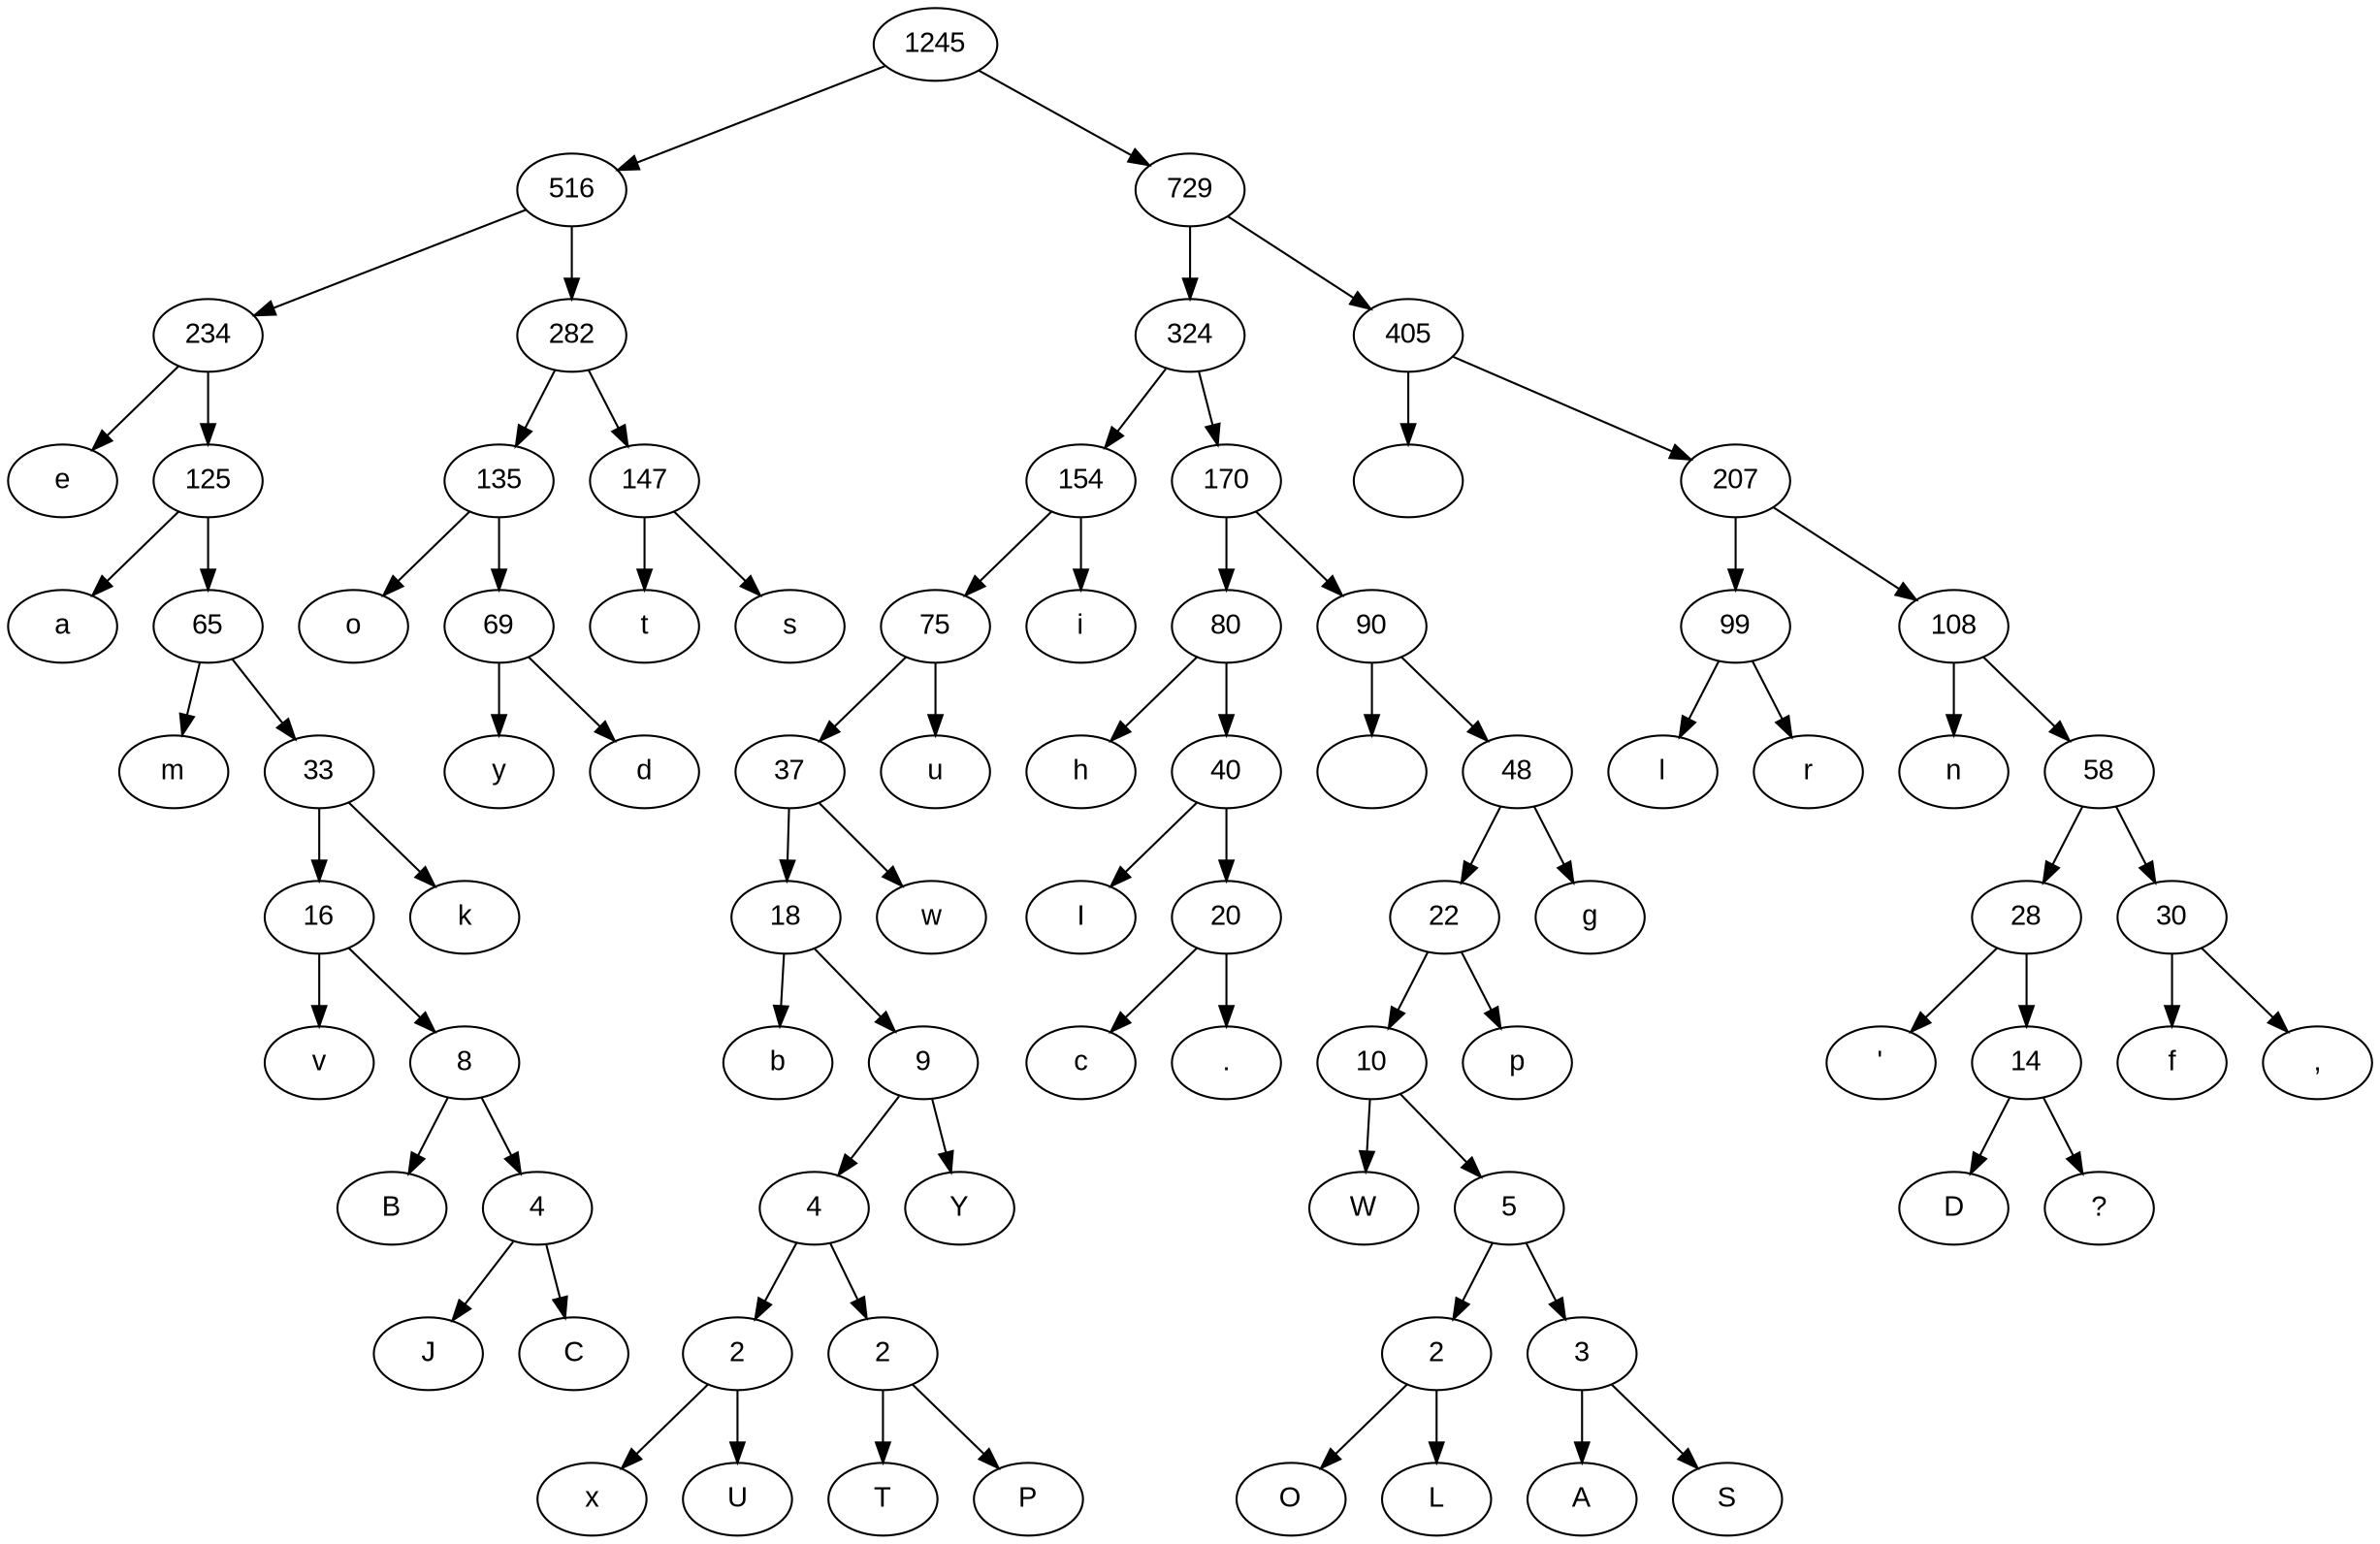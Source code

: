 digraph BST {
	node [fontname="Arial"]
	l9 [ label = "x" ];
	l10 [ label = "U" ];
	l19 [ label = "T" ];
	l30 [ label = "P" ];
	l24 [ label = "O" ];
	l25 [ label = "L" ];
	l4 [ label = "A" ];
	l35 [ label = "S" ];
	l31 [ label = "J" ];
	l6 [ label = "C" ];
	l43 [ label = "2" ];
	l44 [ label = "2" ];
	l45 [ label = "2" ];
	l46 [ label = "3" ];
	l27 [ label = "B" ];
	l47 [ label = "4" ];
	l48 [ label = "4" ];
	l42 [ label = "Y" ];
	l17 [ label = "W" ];
	l49 [ label = "5" ];
	l32 [ label = "D" ];
	l41 [ label = "?" ];
	l5 [ label = "v" ];
	l50 [ label = "8" ];
	l14 [ label = "b" ];
	l51 [ label = "9" ];
	l8 [ label = "c" ];
	l13 [ label = "." ];
	l52 [ label = "10" ];
	l15 [ label = "p" ];
	l37 [ label = "'" ];
	l53 [ label = "14" ];
	l1 [ label = "f" ];
	l29 [ label = "," ];
	l54 [ label = "16" ];
	l39 [ label = "k" ];
	l55 [ label = "18" ];
	l33 [ label = "w" ];
	l18 [ label = "I" ];
	l56 [ label = "20" ];
	l57 [ label = "22" ];
	l11 [ label = "g" ];
	l58 [ label = "28" ];
	l59 [ label = "30" ];
	l40 [ label = "m" ];
	l60 [ label = "33" ];
	l38 [ label = "y" ];
	l22 [ label = "d" ];
	l61 [ label = "37" ];
	l21 [ label = "u" ];
	l16 [ label = "h" ];
	l62 [ label = "40" ];
	l36 [ label = "
" ];
	l63 [ label = "48" ];
	l20 [ label = "l" ];
	l23 [ label = "r" ];
	l34 [ label = "n" ];
	l64 [ label = "58" ];
	l2 [ label = "a" ];
	l65 [ label = "65" ];
	l0 [ label = "o" ];
	l66 [ label = "69" ];
	l7 [ label = "t" ];
	l12 [ label = "s" ];
	l67 [ label = "75" ];
	l3 [ label = "i" ];
	l68 [ label = "80" ];
	l69 [ label = "90" ];
	l70 [ label = "99" ];
	l71 [ label = "108" ];
	l28 [ label = "e" ];
	l72 [ label = "125" ];
	l73 [ label = "135" ];
	l74 [ label = "147" ];
	l75 [ label = "154" ];
	l76 [ label = "170" ];
	l26 [ label = " " ];
	l77 [ label = "207" ];
	l78 [ label = "234" ];
	l79 [ label = "282" ];
	l80 [ label = "324" ];
	l81 [ label = "405" ];
	l82 [ label = "516" ];
	l83 [ label = "729" ];
	l84 [ label = "1245" ];
	l43 -> { l9 l10 };
	l44 -> { l19 l30 };
	l45 -> { l24 l25 };
	l46 -> { l4 l35 };
	l47 -> { l31 l6 };
	l48 -> { l43 l44 };
	l49 -> { l45 l46 };
	l50 -> { l27 l47 };
	l51 -> { l48 l42 };
	l52 -> { l17 l49 };
	l53 -> { l32 l41 };
	l54 -> { l5 l50 };
	l55 -> { l14 l51 };
	l56 -> { l8 l13 };
	l57 -> { l52 l15 };
	l58 -> { l37 l53 };
	l59 -> { l1 l29 };
	l60 -> { l54 l39 };
	l61 -> { l55 l33 };
	l62 -> { l18 l56 };
	l63 -> { l57 l11 };
	l64 -> { l58 l59 };
	l65 -> { l40 l60 };
	l66 -> { l38 l22 };
	l67 -> { l61 l21 };
	l68 -> { l16 l62 };
	l69 -> { l36 l63 };
	l70 -> { l20 l23 };
	l71 -> { l34 l64 };
	l72 -> { l2 l65 };
	l73 -> { l0 l66 };
	l74 -> { l7 l12 };
	l75 -> { l67 l3 };
	l76 -> { l68 l69 };
	l77 -> { l70 l71 };
	l78 -> { l28 l72 };
	l79 -> { l73 l74 };
	l80 -> { l75 l76 };
	l81 -> { l26 l77 };
	l82 -> { l78 l79 };
	l83 -> { l80 l81 };
	l84 -> { l82 l83 };
}